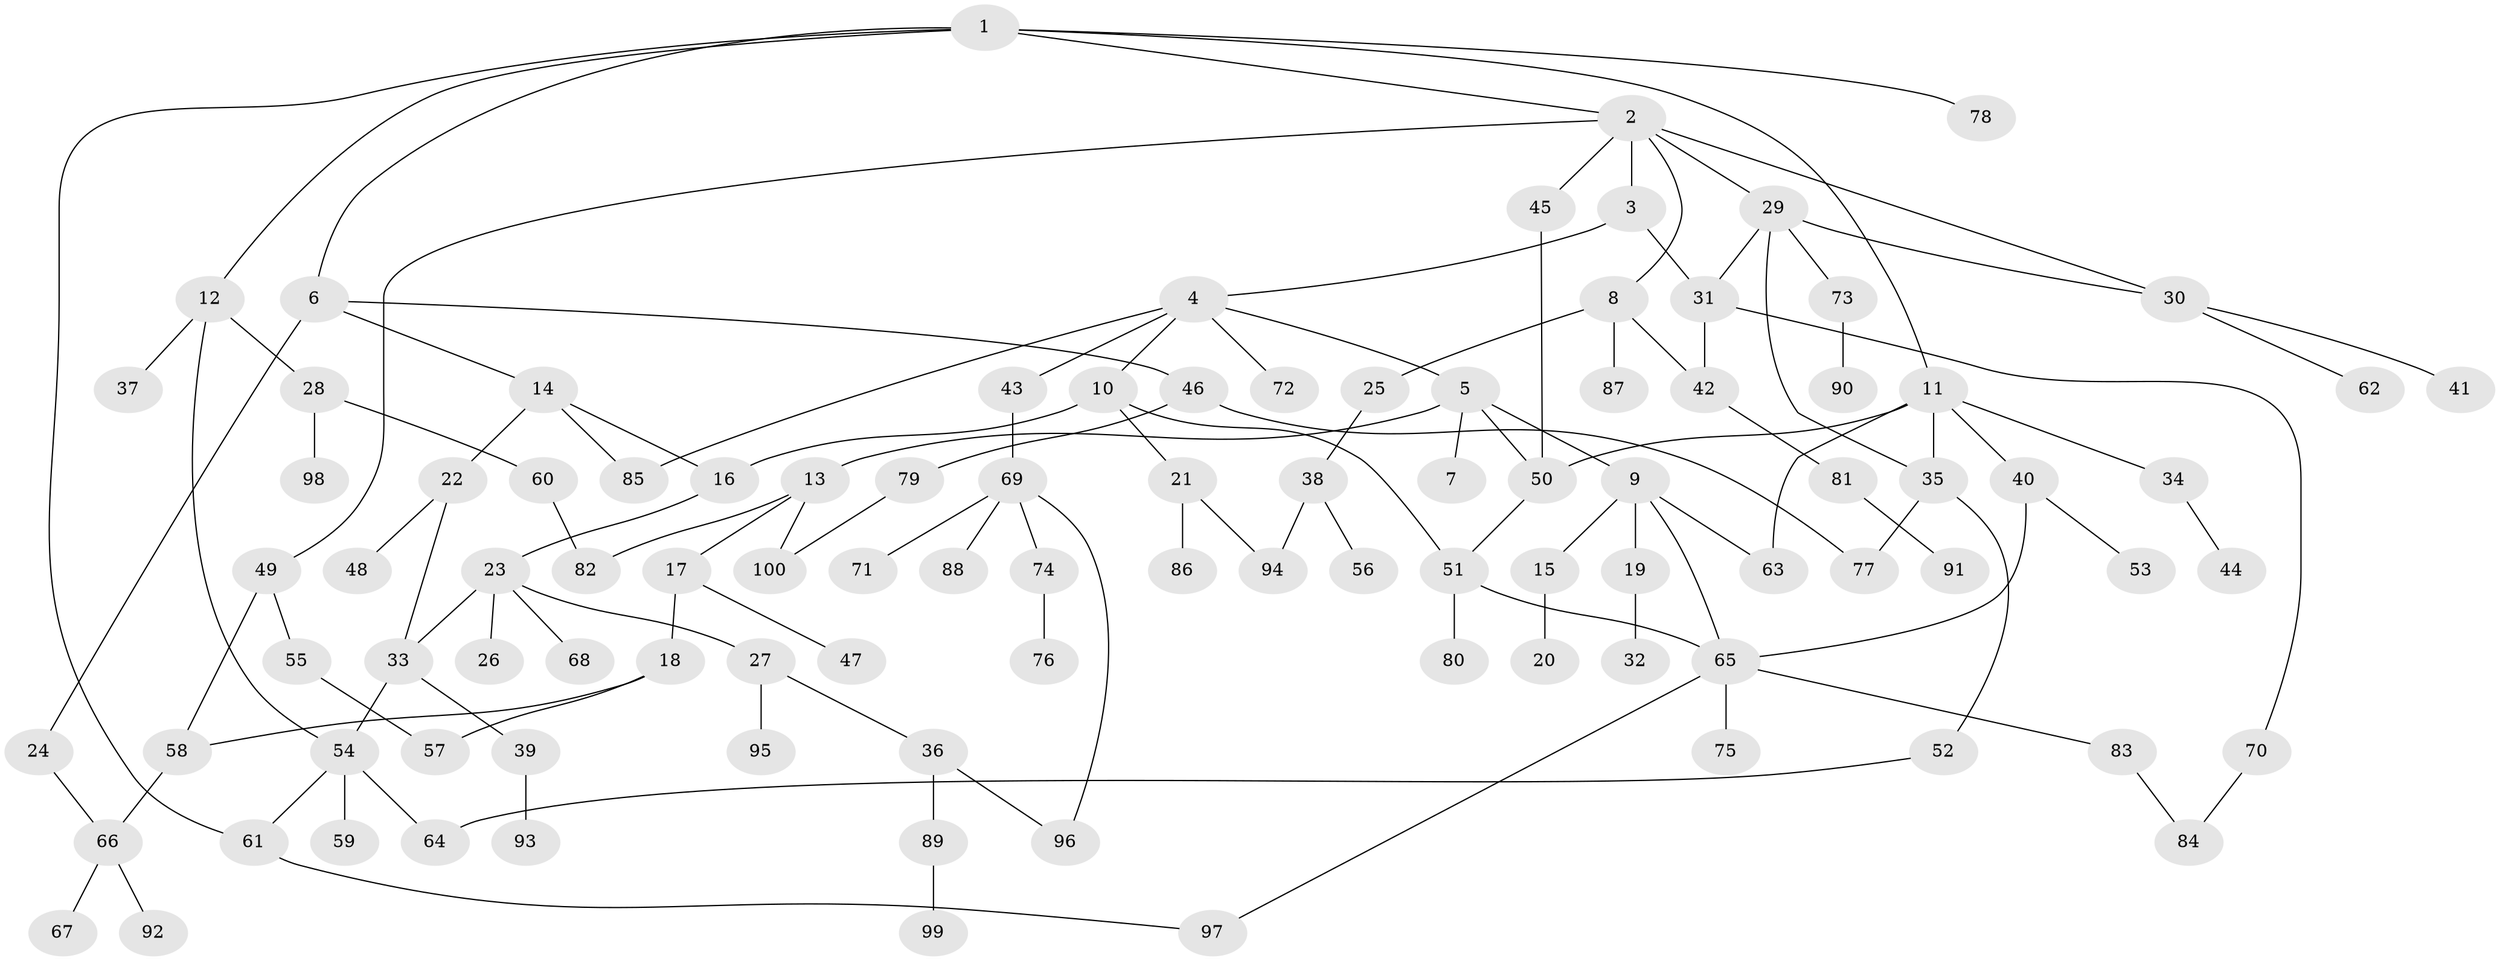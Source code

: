 // Generated by graph-tools (version 1.1) at 2025/38/02/21/25 10:38:51]
// undirected, 100 vertices, 125 edges
graph export_dot {
graph [start="1"]
  node [color=gray90,style=filled];
  1;
  2;
  3;
  4;
  5;
  6;
  7;
  8;
  9;
  10;
  11;
  12;
  13;
  14;
  15;
  16;
  17;
  18;
  19;
  20;
  21;
  22;
  23;
  24;
  25;
  26;
  27;
  28;
  29;
  30;
  31;
  32;
  33;
  34;
  35;
  36;
  37;
  38;
  39;
  40;
  41;
  42;
  43;
  44;
  45;
  46;
  47;
  48;
  49;
  50;
  51;
  52;
  53;
  54;
  55;
  56;
  57;
  58;
  59;
  60;
  61;
  62;
  63;
  64;
  65;
  66;
  67;
  68;
  69;
  70;
  71;
  72;
  73;
  74;
  75;
  76;
  77;
  78;
  79;
  80;
  81;
  82;
  83;
  84;
  85;
  86;
  87;
  88;
  89;
  90;
  91;
  92;
  93;
  94;
  95;
  96;
  97;
  98;
  99;
  100;
  1 -- 2;
  1 -- 6;
  1 -- 11;
  1 -- 12;
  1 -- 61;
  1 -- 78;
  2 -- 3;
  2 -- 8;
  2 -- 29;
  2 -- 30;
  2 -- 45;
  2 -- 49;
  3 -- 4;
  3 -- 31;
  4 -- 5;
  4 -- 10;
  4 -- 43;
  4 -- 72;
  4 -- 85;
  5 -- 7;
  5 -- 9;
  5 -- 13;
  5 -- 50;
  6 -- 14;
  6 -- 24;
  6 -- 46;
  8 -- 25;
  8 -- 42;
  8 -- 87;
  9 -- 15;
  9 -- 19;
  9 -- 65;
  9 -- 63;
  10 -- 21;
  10 -- 16;
  10 -- 51;
  11 -- 34;
  11 -- 35;
  11 -- 40;
  11 -- 50;
  11 -- 63;
  12 -- 28;
  12 -- 37;
  12 -- 54;
  13 -- 17;
  13 -- 100;
  13 -- 82;
  14 -- 16;
  14 -- 22;
  14 -- 85;
  15 -- 20;
  16 -- 23;
  17 -- 18;
  17 -- 47;
  18 -- 57;
  18 -- 58;
  19 -- 32;
  21 -- 86;
  21 -- 94;
  22 -- 48;
  22 -- 33;
  23 -- 26;
  23 -- 27;
  23 -- 33;
  23 -- 68;
  24 -- 66;
  25 -- 38;
  27 -- 36;
  27 -- 95;
  28 -- 60;
  28 -- 98;
  29 -- 73;
  29 -- 31;
  29 -- 35;
  29 -- 30;
  30 -- 41;
  30 -- 62;
  31 -- 70;
  31 -- 42;
  33 -- 39;
  33 -- 54;
  34 -- 44;
  35 -- 52;
  35 -- 77;
  36 -- 89;
  36 -- 96;
  38 -- 56;
  38 -- 94;
  39 -- 93;
  40 -- 53;
  40 -- 65;
  42 -- 81;
  43 -- 69;
  45 -- 50;
  46 -- 77;
  46 -- 79;
  49 -- 55;
  49 -- 58;
  50 -- 51;
  51 -- 80;
  51 -- 65;
  52 -- 64;
  54 -- 59;
  54 -- 64;
  54 -- 61;
  55 -- 57;
  58 -- 66;
  60 -- 82;
  61 -- 97;
  65 -- 75;
  65 -- 83;
  65 -- 97;
  66 -- 67;
  66 -- 92;
  69 -- 71;
  69 -- 74;
  69 -- 88;
  69 -- 96;
  70 -- 84;
  73 -- 90;
  74 -- 76;
  79 -- 100;
  81 -- 91;
  83 -- 84;
  89 -- 99;
}

